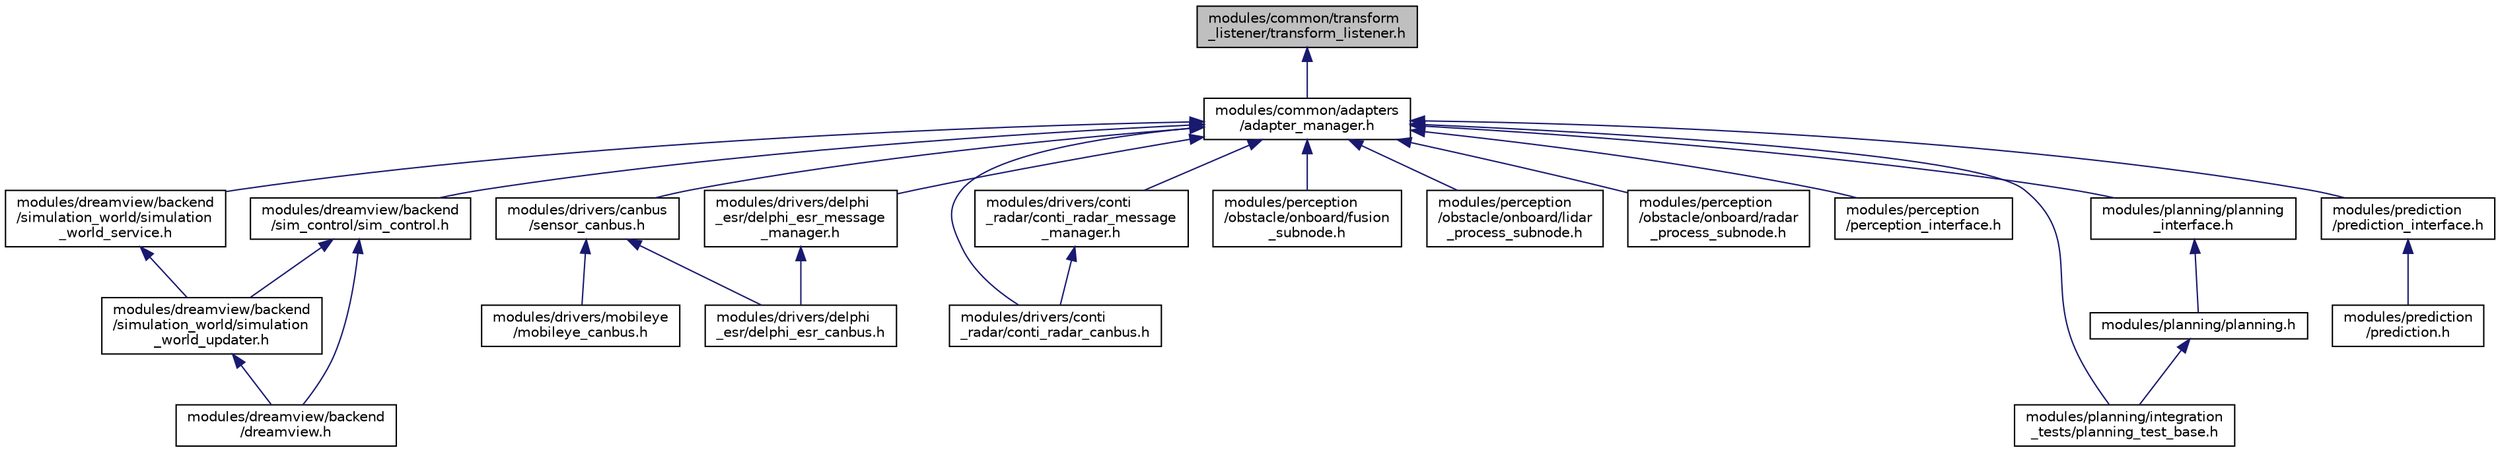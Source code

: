 digraph "modules/common/transform_listener/transform_listener.h"
{
  edge [fontname="Helvetica",fontsize="10",labelfontname="Helvetica",labelfontsize="10"];
  node [fontname="Helvetica",fontsize="10",shape=record];
  Node7 [label="modules/common/transform\l_listener/transform_listener.h",height=0.2,width=0.4,color="black", fillcolor="grey75", style="filled", fontcolor="black"];
  Node7 -> Node8 [dir="back",color="midnightblue",fontsize="10",style="solid",fontname="Helvetica"];
  Node8 [label="modules/common/adapters\l/adapter_manager.h",height=0.2,width=0.4,color="black", fillcolor="white", style="filled",URL="$adapter__manager_8h.html"];
  Node8 -> Node9 [dir="back",color="midnightblue",fontsize="10",style="solid",fontname="Helvetica"];
  Node9 [label="modules/dreamview/backend\l/sim_control/sim_control.h",height=0.2,width=0.4,color="black", fillcolor="white", style="filled",URL="$sim__control_8h.html"];
  Node9 -> Node10 [dir="back",color="midnightblue",fontsize="10",style="solid",fontname="Helvetica"];
  Node10 [label="modules/dreamview/backend\l/simulation_world/simulation\l_world_updater.h",height=0.2,width=0.4,color="black", fillcolor="white", style="filled",URL="$simulation__world__updater_8h.html"];
  Node10 -> Node11 [dir="back",color="midnightblue",fontsize="10",style="solid",fontname="Helvetica"];
  Node11 [label="modules/dreamview/backend\l/dreamview.h",height=0.2,width=0.4,color="black", fillcolor="white", style="filled",URL="$dreamview_8h.html"];
  Node9 -> Node11 [dir="back",color="midnightblue",fontsize="10",style="solid",fontname="Helvetica"];
  Node8 -> Node12 [dir="back",color="midnightblue",fontsize="10",style="solid",fontname="Helvetica"];
  Node12 [label="modules/dreamview/backend\l/simulation_world/simulation\l_world_service.h",height=0.2,width=0.4,color="black", fillcolor="white", style="filled",URL="$simulation__world__service_8h.html"];
  Node12 -> Node10 [dir="back",color="midnightblue",fontsize="10",style="solid",fontname="Helvetica"];
  Node8 -> Node13 [dir="back",color="midnightblue",fontsize="10",style="solid",fontname="Helvetica"];
  Node13 [label="modules/drivers/canbus\l/sensor_canbus.h",height=0.2,width=0.4,color="black", fillcolor="white", style="filled",URL="$sensor__canbus_8h.html"];
  Node13 -> Node14 [dir="back",color="midnightblue",fontsize="10",style="solid",fontname="Helvetica"];
  Node14 [label="modules/drivers/delphi\l_esr/delphi_esr_canbus.h",height=0.2,width=0.4,color="black", fillcolor="white", style="filled",URL="$delphi__esr__canbus_8h.html"];
  Node13 -> Node15 [dir="back",color="midnightblue",fontsize="10",style="solid",fontname="Helvetica"];
  Node15 [label="modules/drivers/mobileye\l/mobileye_canbus.h",height=0.2,width=0.4,color="black", fillcolor="white", style="filled",URL="$mobileye__canbus_8h.html"];
  Node8 -> Node16 [dir="back",color="midnightblue",fontsize="10",style="solid",fontname="Helvetica"];
  Node16 [label="modules/drivers/conti\l_radar/conti_radar_canbus.h",height=0.2,width=0.4,color="black", fillcolor="white", style="filled",URL="$conti__radar__canbus_8h.html"];
  Node8 -> Node17 [dir="back",color="midnightblue",fontsize="10",style="solid",fontname="Helvetica"];
  Node17 [label="modules/drivers/conti\l_radar/conti_radar_message\l_manager.h",height=0.2,width=0.4,color="black", fillcolor="white", style="filled",URL="$conti__radar__message__manager_8h.html",tooltip="The class of ContiRadarMessageManager. "];
  Node17 -> Node16 [dir="back",color="midnightblue",fontsize="10",style="solid",fontname="Helvetica"];
  Node8 -> Node18 [dir="back",color="midnightblue",fontsize="10",style="solid",fontname="Helvetica"];
  Node18 [label="modules/drivers/delphi\l_esr/delphi_esr_message\l_manager.h",height=0.2,width=0.4,color="black", fillcolor="white", style="filled",URL="$delphi__esr__message__manager_8h.html",tooltip="The class of DelphiESRMessageManager. "];
  Node18 -> Node14 [dir="back",color="midnightblue",fontsize="10",style="solid",fontname="Helvetica"];
  Node8 -> Node19 [dir="back",color="midnightblue",fontsize="10",style="solid",fontname="Helvetica"];
  Node19 [label="modules/perception\l/obstacle/onboard/fusion\l_subnode.h",height=0.2,width=0.4,color="black", fillcolor="white", style="filled",URL="$fusion__subnode_8h.html"];
  Node8 -> Node20 [dir="back",color="midnightblue",fontsize="10",style="solid",fontname="Helvetica"];
  Node20 [label="modules/perception\l/obstacle/onboard/lidar\l_process_subnode.h",height=0.2,width=0.4,color="black", fillcolor="white", style="filled",URL="$lidar__process__subnode_8h.html"];
  Node8 -> Node21 [dir="back",color="midnightblue",fontsize="10",style="solid",fontname="Helvetica"];
  Node21 [label="modules/perception\l/obstacle/onboard/radar\l_process_subnode.h",height=0.2,width=0.4,color="black", fillcolor="white", style="filled",URL="$radar__process__subnode_8h.html"];
  Node8 -> Node22 [dir="back",color="midnightblue",fontsize="10",style="solid",fontname="Helvetica"];
  Node22 [label="modules/perception\l/perception_interface.h",height=0.2,width=0.4,color="black", fillcolor="white", style="filled",URL="$perception__interface_8h.html"];
  Node8 -> Node23 [dir="back",color="midnightblue",fontsize="10",style="solid",fontname="Helvetica"];
  Node23 [label="modules/planning/integration\l_tests/planning_test_base.h",height=0.2,width=0.4,color="black", fillcolor="white", style="filled",URL="$planning__test__base_8h.html"];
  Node8 -> Node24 [dir="back",color="midnightblue",fontsize="10",style="solid",fontname="Helvetica"];
  Node24 [label="modules/planning/planning\l_interface.h",height=0.2,width=0.4,color="black", fillcolor="white", style="filled",URL="$planning__interface_8h.html"];
  Node24 -> Node25 [dir="back",color="midnightblue",fontsize="10",style="solid",fontname="Helvetica"];
  Node25 [label="modules/planning/planning.h",height=0.2,width=0.4,color="black", fillcolor="white", style="filled",URL="$planning_8h.html"];
  Node25 -> Node23 [dir="back",color="midnightblue",fontsize="10",style="solid",fontname="Helvetica"];
  Node8 -> Node26 [dir="back",color="midnightblue",fontsize="10",style="solid",fontname="Helvetica"];
  Node26 [label="modules/prediction\l/prediction_interface.h",height=0.2,width=0.4,color="black", fillcolor="white", style="filled",URL="$prediction__interface_8h.html"];
  Node26 -> Node27 [dir="back",color="midnightblue",fontsize="10",style="solid",fontname="Helvetica"];
  Node27 [label="modules/prediction\l/prediction.h",height=0.2,width=0.4,color="black", fillcolor="white", style="filled",URL="$prediction_8h.html"];
}
